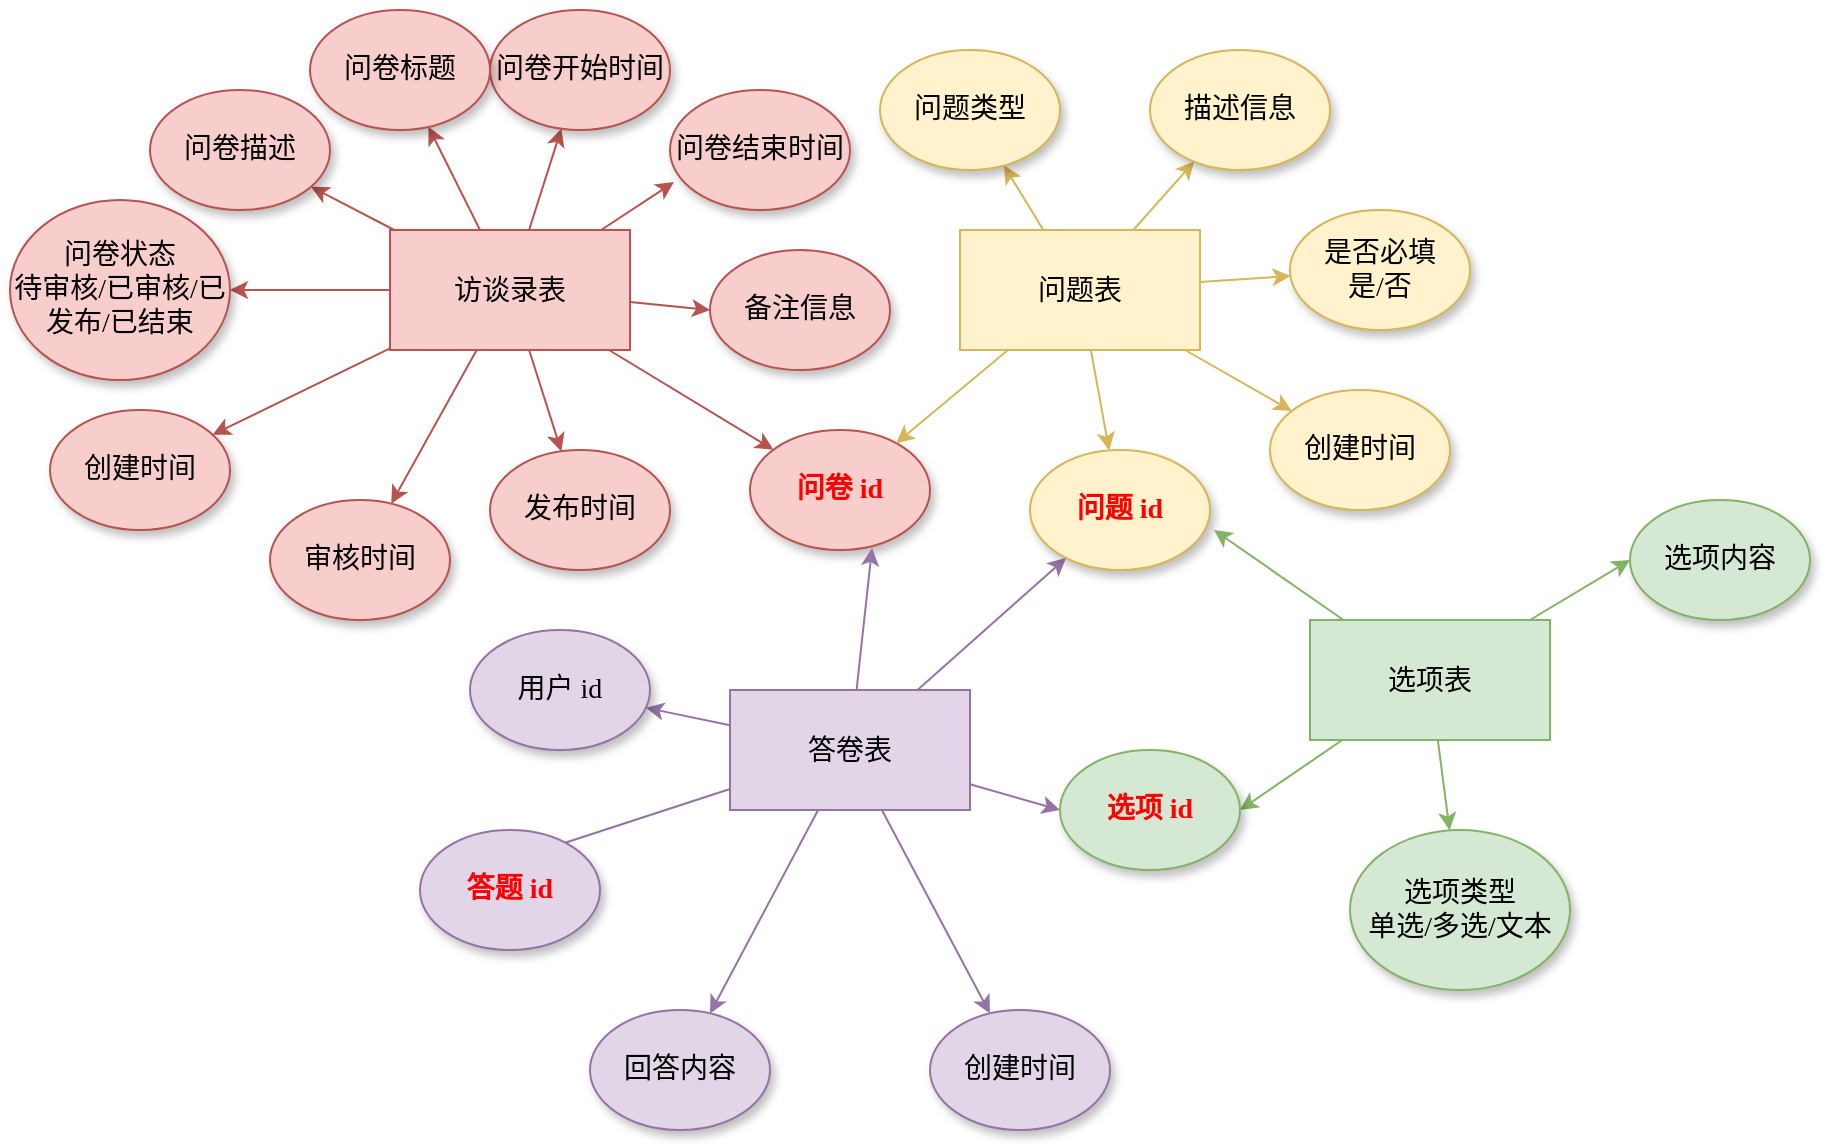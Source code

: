 <mxfile version="14.6.0" type="github">
  <diagram name="Page-1" id="42789a77-a242-8287-6e28-9cd8cfd52e62">
    <mxGraphModel dx="1422" dy="762" grid="1" gridSize="10" guides="1" tooltips="1" connect="1" arrows="1" fold="1" page="1" pageScale="1" pageWidth="1100" pageHeight="850" background="#ffffff" math="0" shadow="0">
      <root>
        <mxCell id="0" />
        <mxCell id="1" parent="0" />
        <mxCell id="cZg9QvqXZRCa_vBfZT6u-2" value="&lt;b&gt;&lt;font color=&quot;#ff0000&quot;&gt;问卷 id&lt;/font&gt;&lt;/b&gt;" style="ellipse;whiteSpace=wrap;html=1;rounded=0;shadow=1;comic=0;labelBackgroundColor=none;strokeWidth=1;fontFamily=Verdana;fontSize=14;align=center;fillColor=#f8cecc;strokeColor=#b85450;gradientDirection=east;" parent="1" vertex="1">
          <mxGeometry x="390" y="300" width="90" height="60" as="geometry" />
        </mxCell>
        <mxCell id="cZg9QvqXZRCa_vBfZT6u-14" style="edgeStyle=none;rounded=0;orthogonalLoop=1;jettySize=auto;html=1;fontSize=14;fillColor=#f8cecc;strokeColor=#b85450;" parent="1" source="cZg9QvqXZRCa_vBfZT6u-4" target="cZg9QvqXZRCa_vBfZT6u-9" edge="1">
          <mxGeometry relative="1" as="geometry" />
        </mxCell>
        <mxCell id="cZg9QvqXZRCa_vBfZT6u-16" style="edgeStyle=none;rounded=0;orthogonalLoop=1;jettySize=auto;html=1;fontSize=14;fillColor=#f8cecc;strokeColor=#b85450;" parent="1" source="cZg9QvqXZRCa_vBfZT6u-4" target="cZg9QvqXZRCa_vBfZT6u-12" edge="1">
          <mxGeometry relative="1" as="geometry" />
        </mxCell>
        <mxCell id="cZg9QvqXZRCa_vBfZT6u-17" style="edgeStyle=none;rounded=0;orthogonalLoop=1;jettySize=auto;html=1;fontSize=14;fillColor=#f8cecc;strokeColor=#b85450;" parent="1" source="cZg9QvqXZRCa_vBfZT6u-4" target="cZg9QvqXZRCa_vBfZT6u-11" edge="1">
          <mxGeometry relative="1" as="geometry" />
        </mxCell>
        <mxCell id="cZg9QvqXZRCa_vBfZT6u-18" style="edgeStyle=none;rounded=0;orthogonalLoop=1;jettySize=auto;html=1;fontSize=14;fillColor=#f8cecc;strokeColor=#b85450;" parent="1" source="cZg9QvqXZRCa_vBfZT6u-4" target="cZg9QvqXZRCa_vBfZT6u-10" edge="1">
          <mxGeometry relative="1" as="geometry" />
        </mxCell>
        <mxCell id="cZg9QvqXZRCa_vBfZT6u-19" style="edgeStyle=none;rounded=0;orthogonalLoop=1;jettySize=auto;html=1;fontSize=14;fillColor=#f8cecc;strokeColor=#b85450;" parent="1" source="cZg9QvqXZRCa_vBfZT6u-4" target="cZg9QvqXZRCa_vBfZT6u-2" edge="1">
          <mxGeometry relative="1" as="geometry" />
        </mxCell>
        <mxCell id="cZg9QvqXZRCa_vBfZT6u-58" style="edgeStyle=none;rounded=0;orthogonalLoop=1;jettySize=auto;html=1;fontSize=14;fillColor=#f8cecc;strokeColor=#b85450;" parent="1" source="cZg9QvqXZRCa_vBfZT6u-4" target="cZg9QvqXZRCa_vBfZT6u-38" edge="1">
          <mxGeometry relative="1" as="geometry" />
        </mxCell>
        <mxCell id="cZg9QvqXZRCa_vBfZT6u-62" style="edgeStyle=none;rounded=0;orthogonalLoop=1;jettySize=auto;html=1;fontSize=14;fillColor=#f8cecc;strokeColor=#b85450;" parent="1" source="cZg9QvqXZRCa_vBfZT6u-4" target="cZg9QvqXZRCa_vBfZT6u-61" edge="1">
          <mxGeometry relative="1" as="geometry" />
        </mxCell>
        <mxCell id="cZg9QvqXZRCa_vBfZT6u-67" style="edgeStyle=none;rounded=0;orthogonalLoop=1;jettySize=auto;html=1;entryX=0;entryY=0.5;entryDx=0;entryDy=0;fontSize=14;fillColor=#f8cecc;strokeColor=#b85450;" parent="1" source="cZg9QvqXZRCa_vBfZT6u-4" target="cZg9QvqXZRCa_vBfZT6u-66" edge="1">
          <mxGeometry relative="1" as="geometry" />
        </mxCell>
        <mxCell id="cZg9QvqXZRCa_vBfZT6u-68" style="edgeStyle=none;rounded=0;orthogonalLoop=1;jettySize=auto;html=1;entryX=0.022;entryY=0.767;entryDx=0;entryDy=0;entryPerimeter=0;fontSize=14;fillColor=#f8cecc;strokeColor=#b85450;" parent="1" source="cZg9QvqXZRCa_vBfZT6u-4" target="cZg9QvqXZRCa_vBfZT6u-64" edge="1">
          <mxGeometry relative="1" as="geometry" />
        </mxCell>
        <mxCell id="cZg9QvqXZRCa_vBfZT6u-70" style="edgeStyle=none;rounded=0;orthogonalLoop=1;jettySize=auto;html=1;fontSize=14;fillColor=#f8cecc;strokeColor=#b85450;" parent="1" source="cZg9QvqXZRCa_vBfZT6u-4" target="cZg9QvqXZRCa_vBfZT6u-69" edge="1">
          <mxGeometry relative="1" as="geometry" />
        </mxCell>
        <mxCell id="cZg9QvqXZRCa_vBfZT6u-4" value="访谈录表" style="rounded=0;whiteSpace=wrap;html=1;fontSize=14;fillColor=#f8cecc;strokeColor=#b85450;" parent="1" vertex="1">
          <mxGeometry x="210" y="200" width="120" height="60" as="geometry" />
        </mxCell>
        <mxCell id="cZg9QvqXZRCa_vBfZT6u-31" style="edgeStyle=none;rounded=0;orthogonalLoop=1;jettySize=auto;html=1;fontSize=14;fillColor=#fff2cc;strokeColor=#d6b656;" parent="1" source="cZg9QvqXZRCa_vBfZT6u-5" target="cZg9QvqXZRCa_vBfZT6u-26" edge="1">
          <mxGeometry relative="1" as="geometry" />
        </mxCell>
        <mxCell id="cZg9QvqXZRCa_vBfZT6u-32" value="" style="edgeStyle=none;rounded=0;orthogonalLoop=1;jettySize=auto;html=1;fontSize=14;fillColor=#fff2cc;strokeColor=#d6b656;" parent="1" source="cZg9QvqXZRCa_vBfZT6u-5" target="cZg9QvqXZRCa_vBfZT6u-24" edge="1">
          <mxGeometry relative="1" as="geometry" />
        </mxCell>
        <mxCell id="cZg9QvqXZRCa_vBfZT6u-42" value="" style="edgeStyle=none;rounded=0;orthogonalLoop=1;jettySize=auto;html=1;fontSize=14;fillColor=#fff2cc;strokeColor=#d6b656;" parent="1" source="cZg9QvqXZRCa_vBfZT6u-5" target="cZg9QvqXZRCa_vBfZT6u-23" edge="1">
          <mxGeometry relative="1" as="geometry" />
        </mxCell>
        <mxCell id="cZg9QvqXZRCa_vBfZT6u-44" style="edgeStyle=none;rounded=0;orthogonalLoop=1;jettySize=auto;html=1;fontSize=14;fillColor=#fff2cc;strokeColor=#d6b656;" parent="1" source="cZg9QvqXZRCa_vBfZT6u-5" target="cZg9QvqXZRCa_vBfZT6u-39" edge="1">
          <mxGeometry relative="1" as="geometry" />
        </mxCell>
        <mxCell id="cZg9QvqXZRCa_vBfZT6u-59" style="edgeStyle=none;rounded=0;orthogonalLoop=1;jettySize=auto;html=1;fontSize=14;fillColor=#fff2cc;strokeColor=#d6b656;" parent="1" source="cZg9QvqXZRCa_vBfZT6u-5" target="cZg9QvqXZRCa_vBfZT6u-2" edge="1">
          <mxGeometry relative="1" as="geometry" />
        </mxCell>
        <mxCell id="cZg9QvqXZRCa_vBfZT6u-75" style="edgeStyle=none;rounded=0;orthogonalLoop=1;jettySize=auto;html=1;fontSize=14;fillColor=#fff2cc;strokeColor=#d6b656;" parent="1" source="cZg9QvqXZRCa_vBfZT6u-5" target="cZg9QvqXZRCa_vBfZT6u-34" edge="1">
          <mxGeometry relative="1" as="geometry" />
        </mxCell>
        <mxCell id="cZg9QvqXZRCa_vBfZT6u-5" value="问题表" style="rounded=0;whiteSpace=wrap;html=1;fontSize=14;fillColor=#fff2cc;strokeColor=#d6b656;" parent="1" vertex="1">
          <mxGeometry x="495" y="200" width="120" height="60" as="geometry" />
        </mxCell>
        <mxCell id="cZg9QvqXZRCa_vBfZT6u-29" style="edgeStyle=none;rounded=0;orthogonalLoop=1;jettySize=auto;html=1;entryX=0.678;entryY=0.983;entryDx=0;entryDy=0;entryPerimeter=0;fontSize=14;fillColor=#e1d5e7;strokeColor=#9673a6;" parent="1" source="cZg9QvqXZRCa_vBfZT6u-6" target="cZg9QvqXZRCa_vBfZT6u-2" edge="1">
          <mxGeometry relative="1" as="geometry" />
        </mxCell>
        <mxCell id="cZg9QvqXZRCa_vBfZT6u-30" style="edgeStyle=none;rounded=0;orthogonalLoop=1;jettySize=auto;html=1;fontSize=14;fillColor=#e1d5e7;strokeColor=#9673a6;" parent="1" source="cZg9QvqXZRCa_vBfZT6u-6" target="cZg9QvqXZRCa_vBfZT6u-23" edge="1">
          <mxGeometry relative="1" as="geometry" />
        </mxCell>
        <mxCell id="cZg9QvqXZRCa_vBfZT6u-37" value="" style="edgeStyle=none;rounded=0;orthogonalLoop=1;jettySize=auto;html=1;fontSize=14;fillColor=#e1d5e7;strokeColor=#9673a6;" parent="1" source="cZg9QvqXZRCa_vBfZT6u-6" target="cZg9QvqXZRCa_vBfZT6u-36" edge="1">
          <mxGeometry relative="1" as="geometry" />
        </mxCell>
        <mxCell id="cZg9QvqXZRCa_vBfZT6u-50" style="edgeStyle=none;rounded=0;orthogonalLoop=1;jettySize=auto;html=1;fontSize=14;fillColor=#e1d5e7;strokeColor=#9673a6;" parent="1" source="cZg9QvqXZRCa_vBfZT6u-6" target="cZg9QvqXZRCa_vBfZT6u-48" edge="1">
          <mxGeometry relative="1" as="geometry" />
        </mxCell>
        <mxCell id="cZg9QvqXZRCa_vBfZT6u-51" style="edgeStyle=none;rounded=0;orthogonalLoop=1;jettySize=auto;html=1;fontSize=14;fillColor=#e1d5e7;strokeColor=#9673a6;" parent="1" source="cZg9QvqXZRCa_vBfZT6u-6" target="cZg9QvqXZRCa_vBfZT6u-49" edge="1">
          <mxGeometry relative="1" as="geometry" />
        </mxCell>
        <mxCell id="cZg9QvqXZRCa_vBfZT6u-56" style="edgeStyle=none;rounded=0;orthogonalLoop=1;jettySize=auto;html=1;entryX=0;entryY=0.5;entryDx=0;entryDy=0;fontSize=14;fillColor=#e1d5e7;strokeColor=#9673a6;" parent="1" source="cZg9QvqXZRCa_vBfZT6u-6" target="cZg9QvqXZRCa_vBfZT6u-55" edge="1">
          <mxGeometry relative="1" as="geometry" />
        </mxCell>
        <mxCell id="cZg9QvqXZRCa_vBfZT6u-84" style="edgeStyle=none;rounded=0;orthogonalLoop=1;jettySize=auto;html=1;entryX=0;entryY=0.5;entryDx=0;entryDy=0;fontSize=14;fillColor=#e1d5e7;strokeColor=#9673a6;" parent="1" source="cZg9QvqXZRCa_vBfZT6u-6" target="cZg9QvqXZRCa_vBfZT6u-76" edge="1">
          <mxGeometry relative="1" as="geometry" />
        </mxCell>
        <mxCell id="cZg9QvqXZRCa_vBfZT6u-6" value="答卷表" style="rounded=0;whiteSpace=wrap;html=1;fontSize=14;fillColor=#e1d5e7;strokeColor=#9673a6;" parent="1" vertex="1">
          <mxGeometry x="380" y="430" width="120" height="60" as="geometry" />
        </mxCell>
        <mxCell id="cZg9QvqXZRCa_vBfZT6u-9" value="问卷状态&lt;br&gt;待审核/已审核/已发布/已结束" style="ellipse;whiteSpace=wrap;html=1;rounded=0;shadow=1;comic=0;labelBackgroundColor=none;strokeWidth=1;fontFamily=Verdana;fontSize=14;align=center;fillColor=#f8cecc;strokeColor=#b85450;" parent="1" vertex="1">
          <mxGeometry x="20" y="185" width="110" height="90" as="geometry" />
        </mxCell>
        <mxCell id="cZg9QvqXZRCa_vBfZT6u-10" value="发布时间" style="ellipse;whiteSpace=wrap;html=1;rounded=0;shadow=1;comic=0;labelBackgroundColor=none;strokeWidth=1;fontFamily=Verdana;fontSize=14;align=center;fillColor=#f8cecc;strokeColor=#b85450;" parent="1" vertex="1">
          <mxGeometry x="260" y="310" width="90" height="60" as="geometry" />
        </mxCell>
        <mxCell id="cZg9QvqXZRCa_vBfZT6u-11" value="审核时间" style="ellipse;whiteSpace=wrap;html=1;rounded=0;shadow=1;comic=0;labelBackgroundColor=none;strokeWidth=1;fontFamily=Verdana;fontSize=14;align=center;fillColor=#f8cecc;strokeColor=#b85450;" parent="1" vertex="1">
          <mxGeometry x="150" y="335" width="90" height="60" as="geometry" />
        </mxCell>
        <mxCell id="cZg9QvqXZRCa_vBfZT6u-12" value="创建时间" style="ellipse;whiteSpace=wrap;html=1;rounded=0;shadow=1;comic=0;labelBackgroundColor=none;strokeWidth=1;fontFamily=Verdana;fontSize=14;align=center;fillColor=#f8cecc;strokeColor=#b85450;" parent="1" vertex="1">
          <mxGeometry x="40" y="290" width="90" height="60" as="geometry" />
        </mxCell>
        <mxCell id="cZg9QvqXZRCa_vBfZT6u-23" value="&lt;b&gt;&lt;font color=&quot;#ff0000&quot;&gt;问题 id&lt;/font&gt;&lt;/b&gt;" style="ellipse;whiteSpace=wrap;html=1;rounded=0;shadow=1;comic=0;labelBackgroundColor=none;strokeWidth=1;fontFamily=Verdana;fontSize=14;align=center;fillColor=#fff2cc;strokeColor=#d6b656;" parent="1" vertex="1">
          <mxGeometry x="530" y="310" width="90" height="60" as="geometry" />
        </mxCell>
        <mxCell id="cZg9QvqXZRCa_vBfZT6u-24" value="问题类型" style="ellipse;whiteSpace=wrap;html=1;rounded=0;shadow=1;comic=0;labelBackgroundColor=none;strokeWidth=1;fontFamily=Verdana;fontSize=14;align=center;fillColor=#fff2cc;strokeColor=#d6b656;" parent="1" vertex="1">
          <mxGeometry x="455" y="110" width="90" height="60" as="geometry" />
        </mxCell>
        <mxCell id="cZg9QvqXZRCa_vBfZT6u-26" value="是否必填&lt;br&gt;是/否" style="ellipse;whiteSpace=wrap;html=1;rounded=0;shadow=1;comic=0;labelBackgroundColor=none;strokeWidth=1;fontFamily=Verdana;fontSize=14;align=center;fillColor=#fff2cc;strokeColor=#d6b656;" parent="1" vertex="1">
          <mxGeometry x="660" y="190" width="90" height="60" as="geometry" />
        </mxCell>
        <mxCell id="cZg9QvqXZRCa_vBfZT6u-34" value="描述信息" style="ellipse;whiteSpace=wrap;html=1;rounded=0;shadow=1;comic=0;labelBackgroundColor=none;strokeWidth=1;fontFamily=Verdana;fontSize=14;align=center;fillColor=#fff2cc;strokeColor=#d6b656;" parent="1" vertex="1">
          <mxGeometry x="590" y="110" width="90" height="60" as="geometry" />
        </mxCell>
        <mxCell id="cZg9QvqXZRCa_vBfZT6u-36" value="回答内容" style="ellipse;whiteSpace=wrap;html=1;rounded=0;shadow=1;comic=0;labelBackgroundColor=none;strokeWidth=1;fontFamily=Verdana;fontSize=14;align=center;fillColor=#e1d5e7;strokeColor=#9673a6;" parent="1" vertex="1">
          <mxGeometry x="310" y="590" width="90" height="60" as="geometry" />
        </mxCell>
        <mxCell id="cZg9QvqXZRCa_vBfZT6u-38" value="问卷开始时间" style="ellipse;whiteSpace=wrap;html=1;rounded=0;shadow=1;comic=0;labelBackgroundColor=none;strokeWidth=1;fontFamily=Verdana;fontSize=14;align=center;fillColor=#f8cecc;strokeColor=#b85450;" parent="1" vertex="1">
          <mxGeometry x="260" y="90" width="90" height="60" as="geometry" />
        </mxCell>
        <mxCell id="cZg9QvqXZRCa_vBfZT6u-39" value="创建时间" style="ellipse;whiteSpace=wrap;html=1;rounded=0;shadow=1;comic=0;labelBackgroundColor=none;strokeWidth=1;fontFamily=Verdana;fontSize=14;align=center;fillColor=#fff2cc;strokeColor=#d6b656;" parent="1" vertex="1">
          <mxGeometry x="650" y="280" width="90" height="60" as="geometry" />
        </mxCell>
        <mxCell id="cZg9QvqXZRCa_vBfZT6u-48" value="用户 id" style="ellipse;whiteSpace=wrap;html=1;rounded=0;shadow=1;comic=0;labelBackgroundColor=none;strokeWidth=1;fontFamily=Verdana;fontSize=14;align=center;fillColor=#e1d5e7;strokeColor=#9673a6;" parent="1" vertex="1">
          <mxGeometry x="250" y="400" width="90" height="60" as="geometry" />
        </mxCell>
        <mxCell id="cZg9QvqXZRCa_vBfZT6u-49" value="创建时间" style="ellipse;whiteSpace=wrap;html=1;rounded=0;shadow=1;comic=0;labelBackgroundColor=none;strokeWidth=1;fontFamily=Verdana;fontSize=14;align=center;fillColor=#e1d5e7;strokeColor=#9673a6;" parent="1" vertex="1">
          <mxGeometry x="480" y="590" width="90" height="60" as="geometry" />
        </mxCell>
        <mxCell id="cZg9QvqXZRCa_vBfZT6u-55" value="&lt;b&gt;&lt;font color=&quot;#ff0000&quot;&gt;答题 id&lt;/font&gt;&lt;/b&gt;" style="ellipse;whiteSpace=wrap;html=1;rounded=0;shadow=1;comic=0;labelBackgroundColor=none;strokeWidth=1;fontFamily=Verdana;fontSize=14;align=center;fillColor=#e1d5e7;strokeColor=#9673a6;" parent="1" vertex="1">
          <mxGeometry x="225" y="500" width="90" height="60" as="geometry" />
        </mxCell>
        <mxCell id="cZg9QvqXZRCa_vBfZT6u-61" value="问卷描述" style="ellipse;whiteSpace=wrap;html=1;rounded=0;shadow=1;comic=0;labelBackgroundColor=none;strokeWidth=1;fontFamily=Verdana;fontSize=14;align=center;fillColor=#f8cecc;strokeColor=#b85450;" parent="1" vertex="1">
          <mxGeometry x="90" y="130" width="90" height="60" as="geometry" />
        </mxCell>
        <mxCell id="cZg9QvqXZRCa_vBfZT6u-64" value="问卷结束时间" style="ellipse;whiteSpace=wrap;html=1;rounded=0;shadow=1;comic=0;labelBackgroundColor=none;strokeWidth=1;fontFamily=Verdana;fontSize=14;align=center;fillColor=#f8cecc;strokeColor=#b85450;" parent="1" vertex="1">
          <mxGeometry x="350" y="130" width="90" height="60" as="geometry" />
        </mxCell>
        <mxCell id="cZg9QvqXZRCa_vBfZT6u-66" value="备注信息" style="ellipse;whiteSpace=wrap;html=1;rounded=0;shadow=1;comic=0;labelBackgroundColor=none;strokeWidth=1;fontFamily=Verdana;fontSize=14;align=center;fillColor=#f8cecc;strokeColor=#b85450;" parent="1" vertex="1">
          <mxGeometry x="370" y="210" width="90" height="60" as="geometry" />
        </mxCell>
        <mxCell id="cZg9QvqXZRCa_vBfZT6u-69" value="问卷标题" style="ellipse;whiteSpace=wrap;html=1;rounded=0;shadow=1;comic=0;labelBackgroundColor=none;strokeWidth=1;fontFamily=Verdana;fontSize=14;align=center;fillColor=#f8cecc;strokeColor=#b85450;" parent="1" vertex="1">
          <mxGeometry x="170" y="90" width="90" height="60" as="geometry" />
        </mxCell>
        <mxCell id="cZg9QvqXZRCa_vBfZT6u-79" style="edgeStyle=none;rounded=0;orthogonalLoop=1;jettySize=auto;html=1;entryX=1.022;entryY=0.667;entryDx=0;entryDy=0;entryPerimeter=0;fontSize=14;fillColor=#d5e8d4;strokeColor=#82b366;" parent="1" source="cZg9QvqXZRCa_vBfZT6u-74" target="cZg9QvqXZRCa_vBfZT6u-23" edge="1">
          <mxGeometry relative="1" as="geometry" />
        </mxCell>
        <mxCell id="cZg9QvqXZRCa_vBfZT6u-81" style="edgeStyle=none;rounded=0;orthogonalLoop=1;jettySize=auto;html=1;entryX=1;entryY=0.5;entryDx=0;entryDy=0;fontSize=14;fillColor=#d5e8d4;strokeColor=#82b366;" parent="1" source="cZg9QvqXZRCa_vBfZT6u-74" target="cZg9QvqXZRCa_vBfZT6u-76" edge="1">
          <mxGeometry relative="1" as="geometry" />
        </mxCell>
        <mxCell id="cZg9QvqXZRCa_vBfZT6u-82" style="edgeStyle=none;rounded=0;orthogonalLoop=1;jettySize=auto;html=1;fontSize=14;fillColor=#d5e8d4;strokeColor=#82b366;" parent="1" source="cZg9QvqXZRCa_vBfZT6u-74" target="cZg9QvqXZRCa_vBfZT6u-77" edge="1">
          <mxGeometry relative="1" as="geometry" />
        </mxCell>
        <mxCell id="cZg9QvqXZRCa_vBfZT6u-83" style="edgeStyle=none;rounded=0;orthogonalLoop=1;jettySize=auto;html=1;entryX=0;entryY=0.5;entryDx=0;entryDy=0;fontSize=14;fillColor=#d5e8d4;strokeColor=#82b366;" parent="1" source="cZg9QvqXZRCa_vBfZT6u-74" target="cZg9QvqXZRCa_vBfZT6u-78" edge="1">
          <mxGeometry relative="1" as="geometry" />
        </mxCell>
        <mxCell id="cZg9QvqXZRCa_vBfZT6u-74" value="选项表" style="rounded=0;whiteSpace=wrap;html=1;fontSize=14;fillColor=#d5e8d4;strokeColor=#82b366;" parent="1" vertex="1">
          <mxGeometry x="670" y="395" width="120" height="60" as="geometry" />
        </mxCell>
        <mxCell id="cZg9QvqXZRCa_vBfZT6u-76" value="&lt;font color=&quot;#ff0000&quot;&gt;&lt;b&gt;选项 id&lt;/b&gt;&lt;/font&gt;" style="ellipse;whiteSpace=wrap;html=1;rounded=0;shadow=1;comic=0;labelBackgroundColor=none;strokeWidth=1;fontFamily=Verdana;fontSize=14;align=center;fillColor=#d5e8d4;strokeColor=#82b366;" parent="1" vertex="1">
          <mxGeometry x="545" y="460" width="90" height="60" as="geometry" />
        </mxCell>
        <mxCell id="cZg9QvqXZRCa_vBfZT6u-77" value="选项类型&lt;br&gt;单选/多选/文本" style="ellipse;whiteSpace=wrap;html=1;rounded=0;shadow=1;comic=0;labelBackgroundColor=none;strokeWidth=1;fontFamily=Verdana;fontSize=14;align=center;fillColor=#d5e8d4;strokeColor=#82b366;" parent="1" vertex="1">
          <mxGeometry x="690" y="500" width="110" height="80" as="geometry" />
        </mxCell>
        <mxCell id="cZg9QvqXZRCa_vBfZT6u-78" value="选项内容" style="ellipse;whiteSpace=wrap;html=1;rounded=0;shadow=1;comic=0;labelBackgroundColor=none;strokeWidth=1;fontFamily=Verdana;fontSize=14;align=center;fillColor=#d5e8d4;strokeColor=#82b366;" parent="1" vertex="1">
          <mxGeometry x="830" y="335" width="90" height="60" as="geometry" />
        </mxCell>
      </root>
    </mxGraphModel>
  </diagram>
</mxfile>
